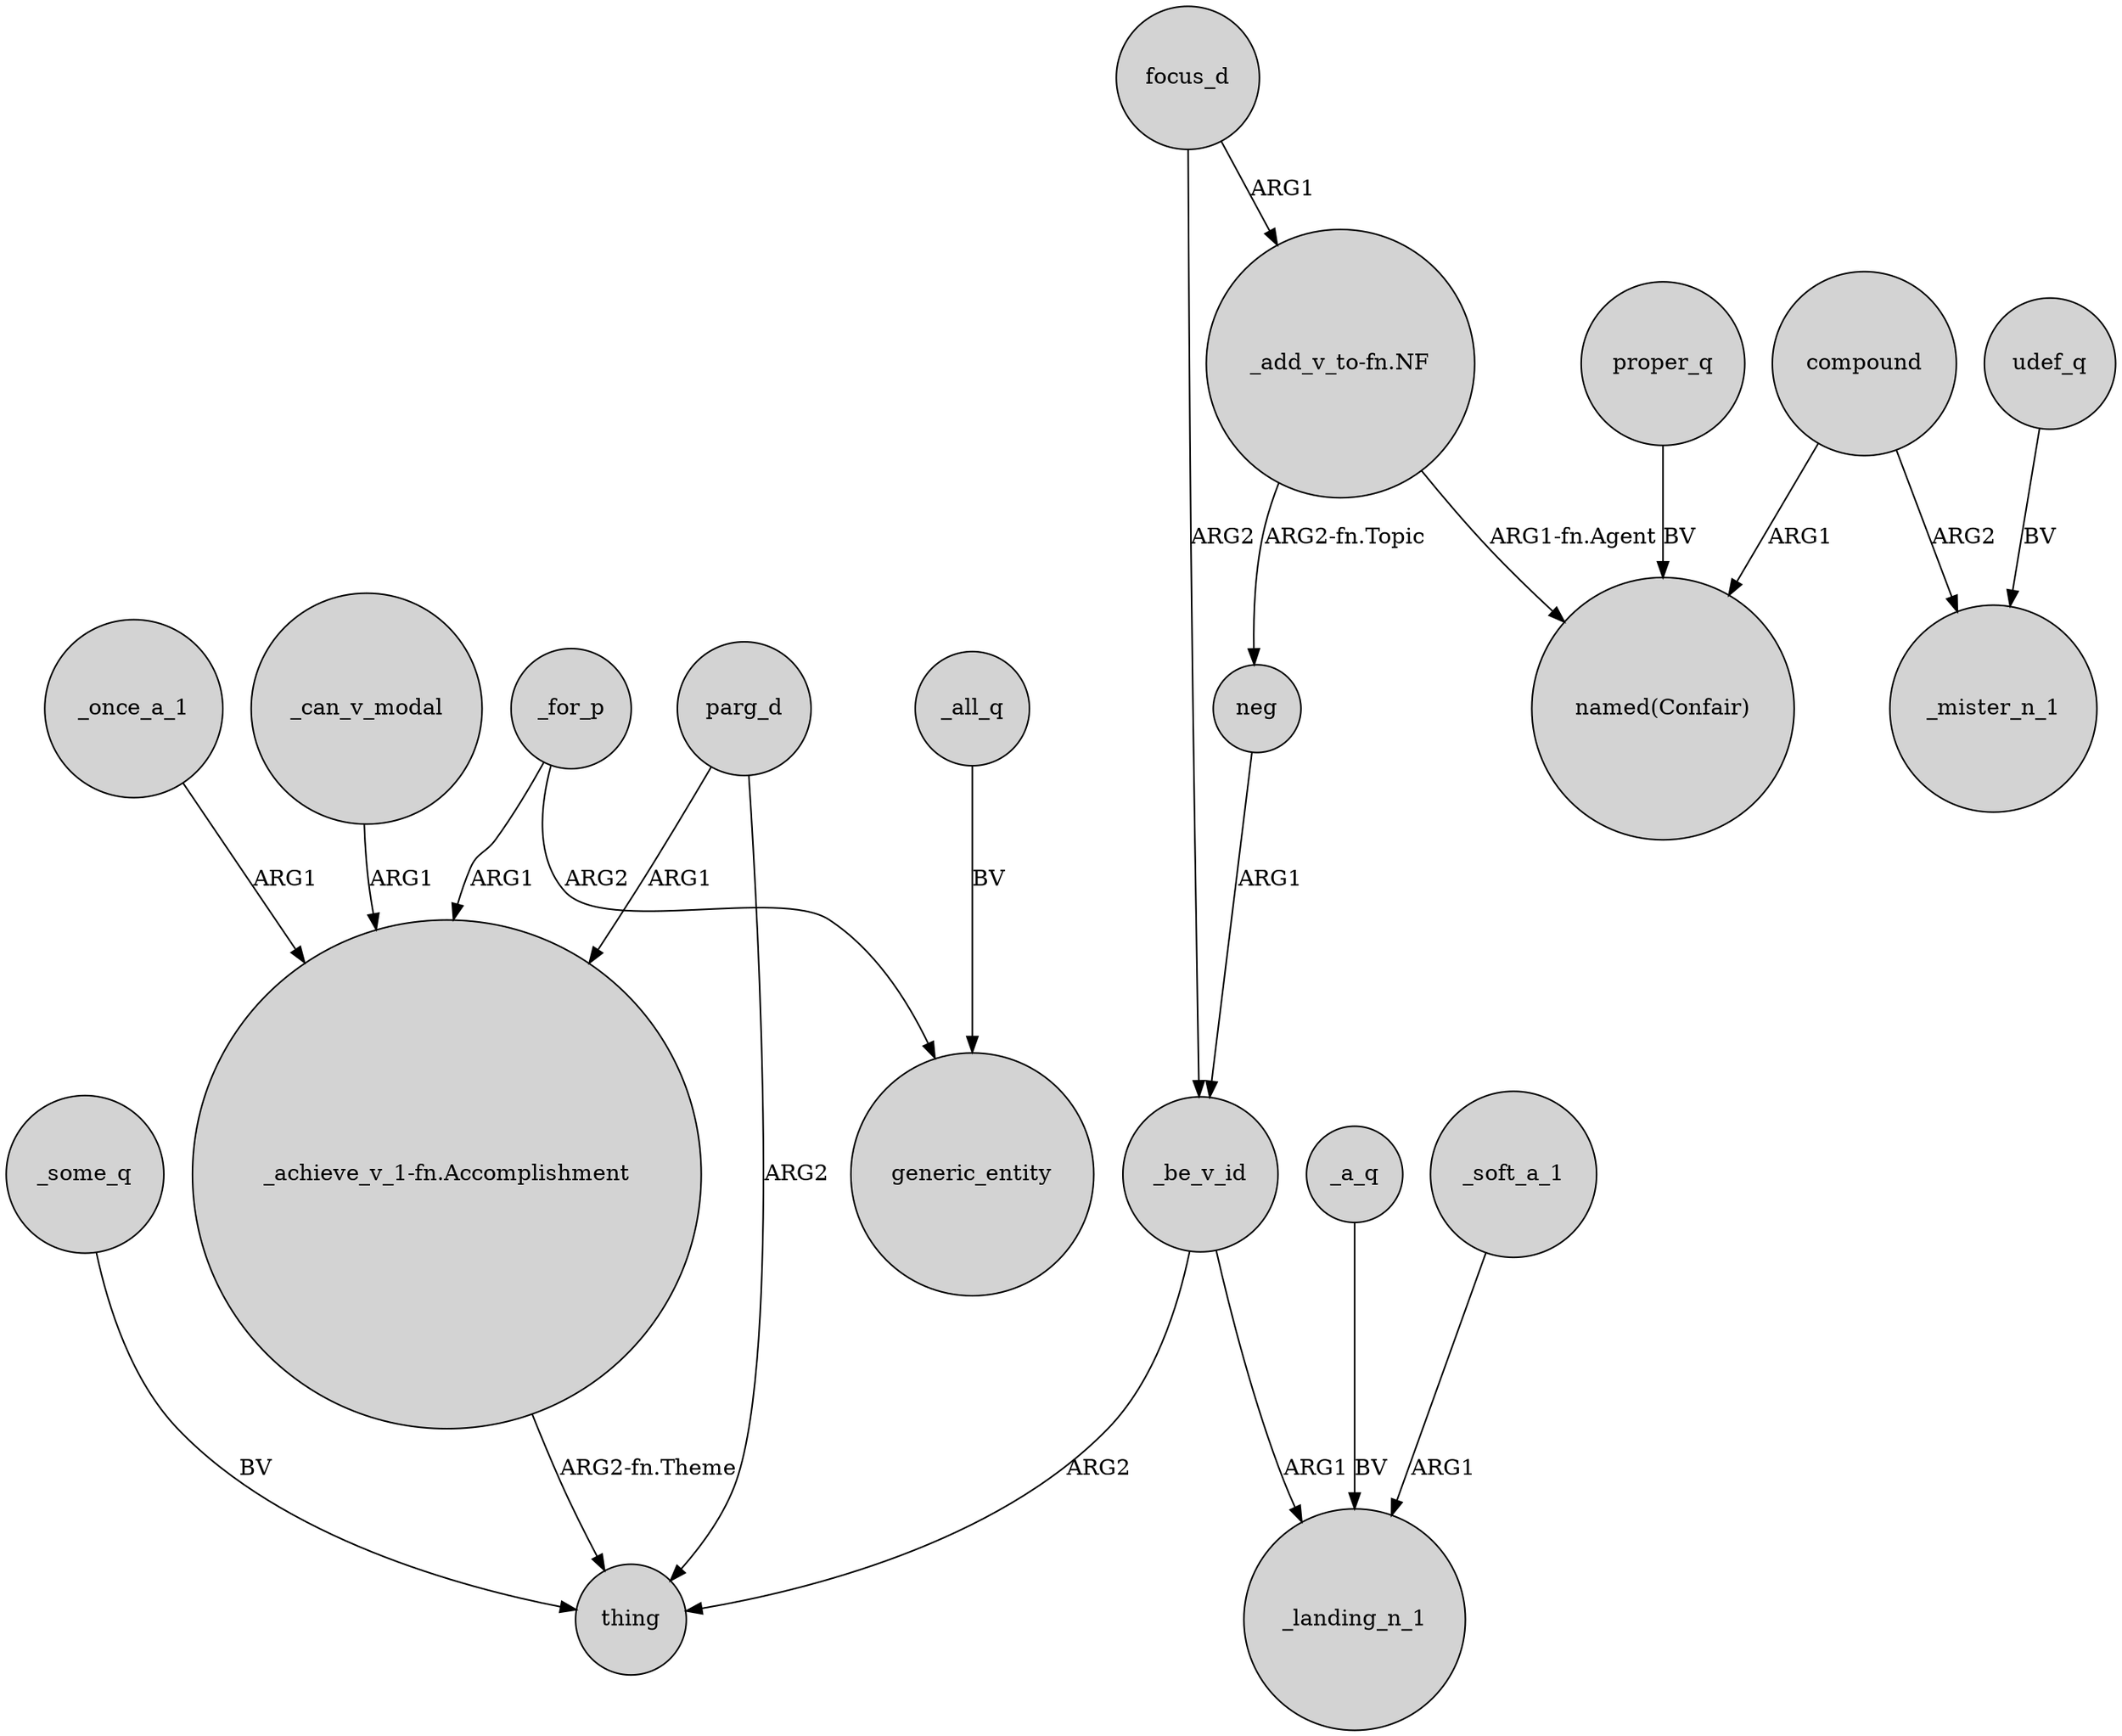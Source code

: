 digraph {
	node [shape=circle style=filled]
	focus_d -> _be_v_id [label=ARG2]
	"_achieve_v_1-fn.Accomplishment" -> thing [label="ARG2-fn.Theme"]
	_be_v_id -> _landing_n_1 [label=ARG1]
	_once_a_1 -> "_achieve_v_1-fn.Accomplishment" [label=ARG1]
	_some_q -> thing [label=BV]
	compound -> "named(Confair)" [label=ARG1]
	parg_d -> thing [label=ARG2]
	compound -> _mister_n_1 [label=ARG2]
	proper_q -> "named(Confair)" [label=BV]
	_for_p -> generic_entity [label=ARG2]
	udef_q -> _mister_n_1 [label=BV]
	_a_q -> _landing_n_1 [label=BV]
	_all_q -> generic_entity [label=BV]
	_for_p -> "_achieve_v_1-fn.Accomplishment" [label=ARG1]
	"_add_v_to-fn.NF" -> neg [label="ARG2-fn.Topic"]
	_can_v_modal -> "_achieve_v_1-fn.Accomplishment" [label=ARG1]
	neg -> _be_v_id [label=ARG1]
	"_add_v_to-fn.NF" -> "named(Confair)" [label="ARG1-fn.Agent"]
	focus_d -> "_add_v_to-fn.NF" [label=ARG1]
	_soft_a_1 -> _landing_n_1 [label=ARG1]
	_be_v_id -> thing [label=ARG2]
	parg_d -> "_achieve_v_1-fn.Accomplishment" [label=ARG1]
}
